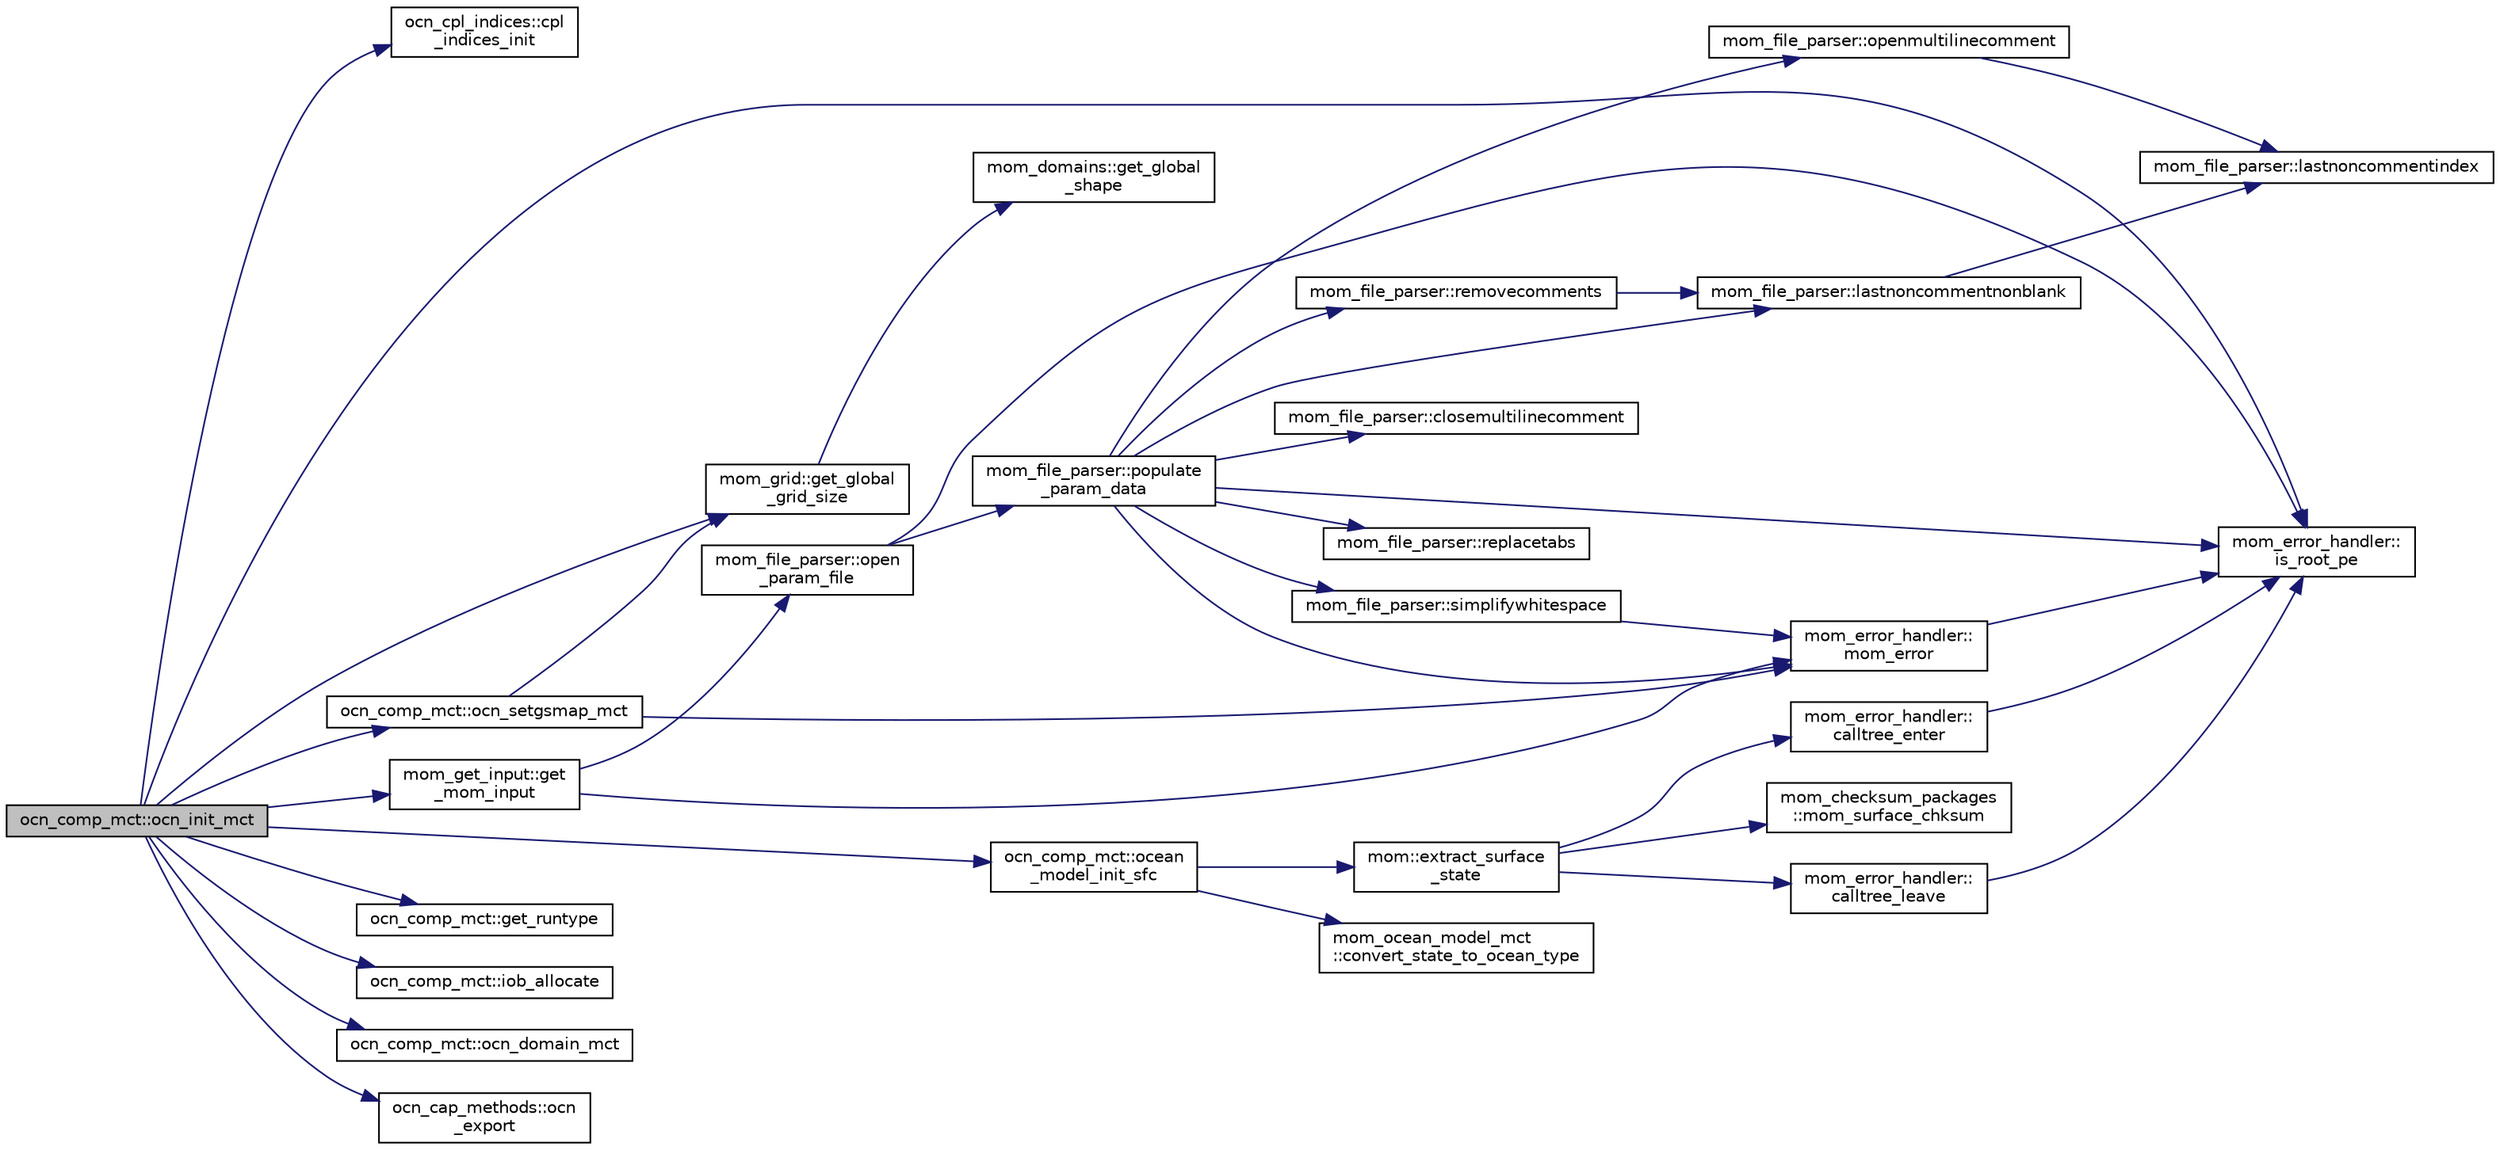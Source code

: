 digraph "ocn_comp_mct::ocn_init_mct"
{
 // INTERACTIVE_SVG=YES
 // LATEX_PDF_SIZE
  edge [fontname="Helvetica",fontsize="10",labelfontname="Helvetica",labelfontsize="10"];
  node [fontname="Helvetica",fontsize="10",shape=record];
  rankdir="LR";
  Node1 [label="ocn_comp_mct::ocn_init_mct",height=0.2,width=0.4,color="black", fillcolor="grey75", style="filled", fontcolor="black",tooltip="This subroutine initializes MOM6."];
  Node1 -> Node2 [color="midnightblue",fontsize="10",style="solid",fontname="Helvetica"];
  Node2 [label="ocn_cpl_indices::cpl\l_indices_init",height=0.2,width=0.4,color="black", fillcolor="white", style="filled",URL="$namespaceocn__cpl__indices.html#ad5b50b2872c041e8cddfbea855c111b5",tooltip="Determines attribute vector indices."];
  Node1 -> Node3 [color="midnightblue",fontsize="10",style="solid",fontname="Helvetica"];
  Node3 [label="mom_grid::get_global\l_grid_size",height=0.2,width=0.4,color="black", fillcolor="white", style="filled",URL="$namespacemom__grid.html#a1cee4daea572d4efd1565b24ca652a2d",tooltip="Return global shape of horizontal grid."];
  Node3 -> Node4 [color="midnightblue",fontsize="10",style="solid",fontname="Helvetica"];
  Node4 [label="mom_domains::get_global\l_shape",height=0.2,width=0.4,color="black", fillcolor="white", style="filled",URL="$namespacemom__domains.html#abc0b09896aa9f5b4c795f85c813aa59f",tooltip="Returns the global shape of h-point arrays."];
  Node1 -> Node5 [color="midnightblue",fontsize="10",style="solid",fontname="Helvetica"];
  Node5 [label="mom_get_input::get\l_mom_input",height=0.2,width=0.4,color="black", fillcolor="white", style="filled",URL="$namespacemom__get__input.html#a46e89b56d1317f17ccb44b3fa7694731",tooltip="Get the names of the I/O directories and initialization file. Also calls the subroutine that opens ru..."];
  Node5 -> Node6 [color="midnightblue",fontsize="10",style="solid",fontname="Helvetica"];
  Node6 [label="mom_error_handler::\lmom_error",height=0.2,width=0.4,color="black", fillcolor="white", style="filled",URL="$namespacemom__error__handler.html#a460cfb79a06c29fc249952c2a3710d67",tooltip="This provides a convenient interface for writing an mpp_error message with run-time filter based on a..."];
  Node6 -> Node7 [color="midnightblue",fontsize="10",style="solid",fontname="Helvetica"];
  Node7 [label="mom_error_handler::\lis_root_pe",height=0.2,width=0.4,color="black", fillcolor="white", style="filled",URL="$namespacemom__error__handler.html#ad5f00a53059c72fe2332d1436c80ca71",tooltip="This returns .true. if the current PE is the root PE."];
  Node5 -> Node8 [color="midnightblue",fontsize="10",style="solid",fontname="Helvetica"];
  Node8 [label="mom_file_parser::open\l_param_file",height=0.2,width=0.4,color="black", fillcolor="white", style="filled",URL="$namespacemom__file__parser.html#abecae1b9386aafa17aec927af1f8c448",tooltip="Make the contents of a parameter input file availalble in a param_file_type."];
  Node8 -> Node7 [color="midnightblue",fontsize="10",style="solid",fontname="Helvetica"];
  Node8 -> Node9 [color="midnightblue",fontsize="10",style="solid",fontname="Helvetica"];
  Node9 [label="mom_file_parser::populate\l_param_data",height=0.2,width=0.4,color="black", fillcolor="white", style="filled",URL="$namespacemom__file__parser.html#a7abfd98d7f0831fc0d1f3747a68f1be9",tooltip="Read the contents of a parameter input file, and store the contents in a file_data_type after removin..."];
  Node9 -> Node10 [color="midnightblue",fontsize="10",style="solid",fontname="Helvetica"];
  Node10 [label="mom_file_parser::closemultilinecomment",height=0.2,width=0.4,color="black", fillcolor="white", style="filled",URL="$namespacemom__file__parser.html#a99c426fd23fc4df0c4d05e33039e0a66",tooltip="Return True if a */ appears on this line."];
  Node9 -> Node7 [color="midnightblue",fontsize="10",style="solid",fontname="Helvetica"];
  Node9 -> Node11 [color="midnightblue",fontsize="10",style="solid",fontname="Helvetica"];
  Node11 [label="mom_file_parser::lastnoncommentnonblank",height=0.2,width=0.4,color="black", fillcolor="white", style="filled",URL="$namespacemom__file__parser.html#ab4b89d9420e174185db1c6aa3feb948b",tooltip="Find position of last non-blank character before any comments."];
  Node11 -> Node12 [color="midnightblue",fontsize="10",style="solid",fontname="Helvetica"];
  Node12 [label="mom_file_parser::lastnoncommentindex",height=0.2,width=0.4,color="black", fillcolor="white", style="filled",URL="$namespacemom__file__parser.html#a000fd0a0681f9e73481ef2663154df78",tooltip="Find position of last character before any comments, As marked by \"!\", \"//\", or \"/*\" following F90,..."];
  Node9 -> Node6 [color="midnightblue",fontsize="10",style="solid",fontname="Helvetica"];
  Node9 -> Node13 [color="midnightblue",fontsize="10",style="solid",fontname="Helvetica"];
  Node13 [label="mom_file_parser::openmultilinecomment",height=0.2,width=0.4,color="black", fillcolor="white", style="filled",URL="$namespacemom__file__parser.html#a476a2649ce161e38088588e07f7df130",tooltip="Return True if a /* appears on this line without a closing */."];
  Node13 -> Node12 [color="midnightblue",fontsize="10",style="solid",fontname="Helvetica"];
  Node9 -> Node14 [color="midnightblue",fontsize="10",style="solid",fontname="Helvetica"];
  Node14 [label="mom_file_parser::removecomments",height=0.2,width=0.4,color="black", fillcolor="white", style="filled",URL="$namespacemom__file__parser.html#ae0b982cc161173a401291757a6677373",tooltip="Trims comments and leading blanks from string."];
  Node14 -> Node11 [color="midnightblue",fontsize="10",style="solid",fontname="Helvetica"];
  Node9 -> Node15 [color="midnightblue",fontsize="10",style="solid",fontname="Helvetica"];
  Node15 [label="mom_file_parser::replacetabs",height=0.2,width=0.4,color="black", fillcolor="white", style="filled",URL="$namespacemom__file__parser.html#a9813087789e0924f363d7f67768c7f42",tooltip="Returns a string with tabs replaced by a blank."];
  Node9 -> Node16 [color="midnightblue",fontsize="10",style="solid",fontname="Helvetica"];
  Node16 [label="mom_file_parser::simplifywhitespace",height=0.2,width=0.4,color="black", fillcolor="white", style="filled",URL="$namespacemom__file__parser.html#a3ad322925f44e8cb48c4e652634f6f93",tooltip="Constructs a string with all repeated whitespace replaced with single blanks and insert white space w..."];
  Node16 -> Node6 [color="midnightblue",fontsize="10",style="solid",fontname="Helvetica"];
  Node1 -> Node17 [color="midnightblue",fontsize="10",style="solid",fontname="Helvetica"];
  Node17 [label="ocn_comp_mct::get_runtype",height=0.2,width=0.4,color="black", fillcolor="white", style="filled",URL="$namespaceocn__comp__mct.html#ae6e624e91271864566a8407c61016a6f",tooltip="Returns the CESM run type."];
  Node1 -> Node18 [color="midnightblue",fontsize="10",style="solid",fontname="Helvetica"];
  Node18 [label="ocn_comp_mct::iob_allocate",height=0.2,width=0.4,color="black", fillcolor="white", style="filled",URL="$namespaceocn__comp__mct.html#a80ec338ccb2ecf8ebd957bbe02b86590",tooltip="Allocates ice-ocean boundary type containers and sets to 0."];
  Node1 -> Node7 [color="midnightblue",fontsize="10",style="solid",fontname="Helvetica"];
  Node1 -> Node19 [color="midnightblue",fontsize="10",style="solid",fontname="Helvetica"];
  Node19 [label="ocn_comp_mct::ocean\l_model_init_sfc",height=0.2,width=0.4,color="black", fillcolor="white", style="filled",URL="$namespaceocn__comp__mct.html#a5f19e1874046a092e4773c541467593b",tooltip="It has to be separate from the ocean_initialization call because the coupler module allocates the spa..."];
  Node19 -> Node20 [color="midnightblue",fontsize="10",style="solid",fontname="Helvetica"];
  Node20 [label="mom_ocean_model_mct\l::convert_state_to_ocean_type",height=0.2,width=0.4,color="black", fillcolor="white", style="filled",URL="$namespacemom__ocean__model__mct.html#aafb1d4da55ede89a37e651944c52b187",tooltip="This subroutine translates the coupler's ocean_data_type into MOM's surface state variable...."];
  Node19 -> Node21 [color="midnightblue",fontsize="10",style="solid",fontname="Helvetica"];
  Node21 [label="mom::extract_surface\l_state",height=0.2,width=0.4,color="black", fillcolor="white", style="filled",URL="$namespacemom.html#a6ba3b54bd0edbba06730741653552d58",tooltip="Set the surface (return) properties of the ocean model by setting the appropriate fields in sfc_state..."];
  Node21 -> Node22 [color="midnightblue",fontsize="10",style="solid",fontname="Helvetica"];
  Node22 [label="mom_error_handler::\lcalltree_enter",height=0.2,width=0.4,color="black", fillcolor="white", style="filled",URL="$namespacemom__error__handler.html#a9cda07a87815f0e5594066162b4345c3",tooltip="Writes a message about entering a subroutine if call tree reporting is active."];
  Node22 -> Node7 [color="midnightblue",fontsize="10",style="solid",fontname="Helvetica"];
  Node21 -> Node23 [color="midnightblue",fontsize="10",style="solid",fontname="Helvetica"];
  Node23 [label="mom_error_handler::\lcalltree_leave",height=0.2,width=0.4,color="black", fillcolor="white", style="filled",URL="$namespacemom__error__handler.html#a88ea67781e2ed9b73ab7eac8ea5e8578",tooltip="Writes a message about leaving a subroutine if call tree reporting is active."];
  Node23 -> Node7 [color="midnightblue",fontsize="10",style="solid",fontname="Helvetica"];
  Node21 -> Node24 [color="midnightblue",fontsize="10",style="solid",fontname="Helvetica"];
  Node24 [label="mom_checksum_packages\l::mom_surface_chksum",height=0.2,width=0.4,color="black", fillcolor="white", style="filled",URL="$namespacemom__checksum__packages.html#af70a5866a1bd6a5ea81ccab967bb2c39",tooltip="Write out chksums for the ocean surface variables."];
  Node1 -> Node25 [color="midnightblue",fontsize="10",style="solid",fontname="Helvetica"];
  Node25 [label="ocn_comp_mct::ocn_domain_mct",height=0.2,width=0.4,color="black", fillcolor="white", style="filled",URL="$namespaceocn__comp__mct.html#a79d3be8ddc16e53256157472997a76fb",tooltip="Sets MCT global segment maps for the MOM6 decomposition."];
  Node1 -> Node26 [color="midnightblue",fontsize="10",style="solid",fontname="Helvetica"];
  Node26 [label="ocn_cap_methods::ocn\l_export",height=0.2,width=0.4,color="black", fillcolor="white", style="filled",URL="$namespaceocn__cap__methods.html#af39334494fbc687da1569e2975b8d36e",tooltip="Maps outgoing ocean data to MCT attribute vector real array."];
  Node1 -> Node27 [color="midnightblue",fontsize="10",style="solid",fontname="Helvetica"];
  Node27 [label="ocn_comp_mct::ocn_setgsmap_mct",height=0.2,width=0.4,color="black", fillcolor="white", style="filled",URL="$namespaceocn__comp__mct.html#a0e04efafcf563e7c1565dddaabd0dc6b",tooltip="Sets mct global segment maps for the MOM decomposition."];
  Node27 -> Node3 [color="midnightblue",fontsize="10",style="solid",fontname="Helvetica"];
  Node27 -> Node6 [color="midnightblue",fontsize="10",style="solid",fontname="Helvetica"];
}
